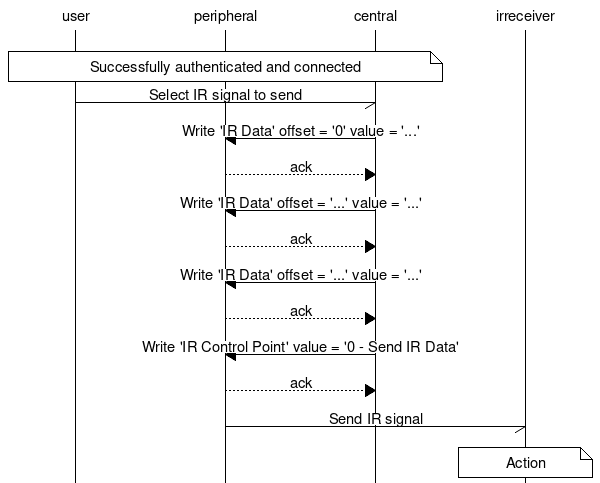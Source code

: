 msc {
    # entities
    user, peripheral, central, irreceiver;

    # space
    |||;

    user note central [label = "Successfully authenticated and connected"];

    user -> central [label = "Select IR signal to send"];

    peripheral <= central [label = "Write 'IR Data' offset = '0' value = '...'"];
    peripheral >> central [label = "ack"];
    peripheral <= central [label = "Write 'IR Data' offset = '...' value = '...'"];
    peripheral >> central [label = "ack"];
    peripheral <= central [label = "Write 'IR Data' offset = '...' value = '...'"];
    peripheral >> central [label = "ack"];

    peripheral <= central [label = "Write 'IR Control Point' value = '0 - Send IR Data'"];
    peripheral >> central [label = "ack"];

    peripheral -> irreceiver [label = "Send IR signal"];

    irreceiver note irreceiver [label = "Action"];
}
